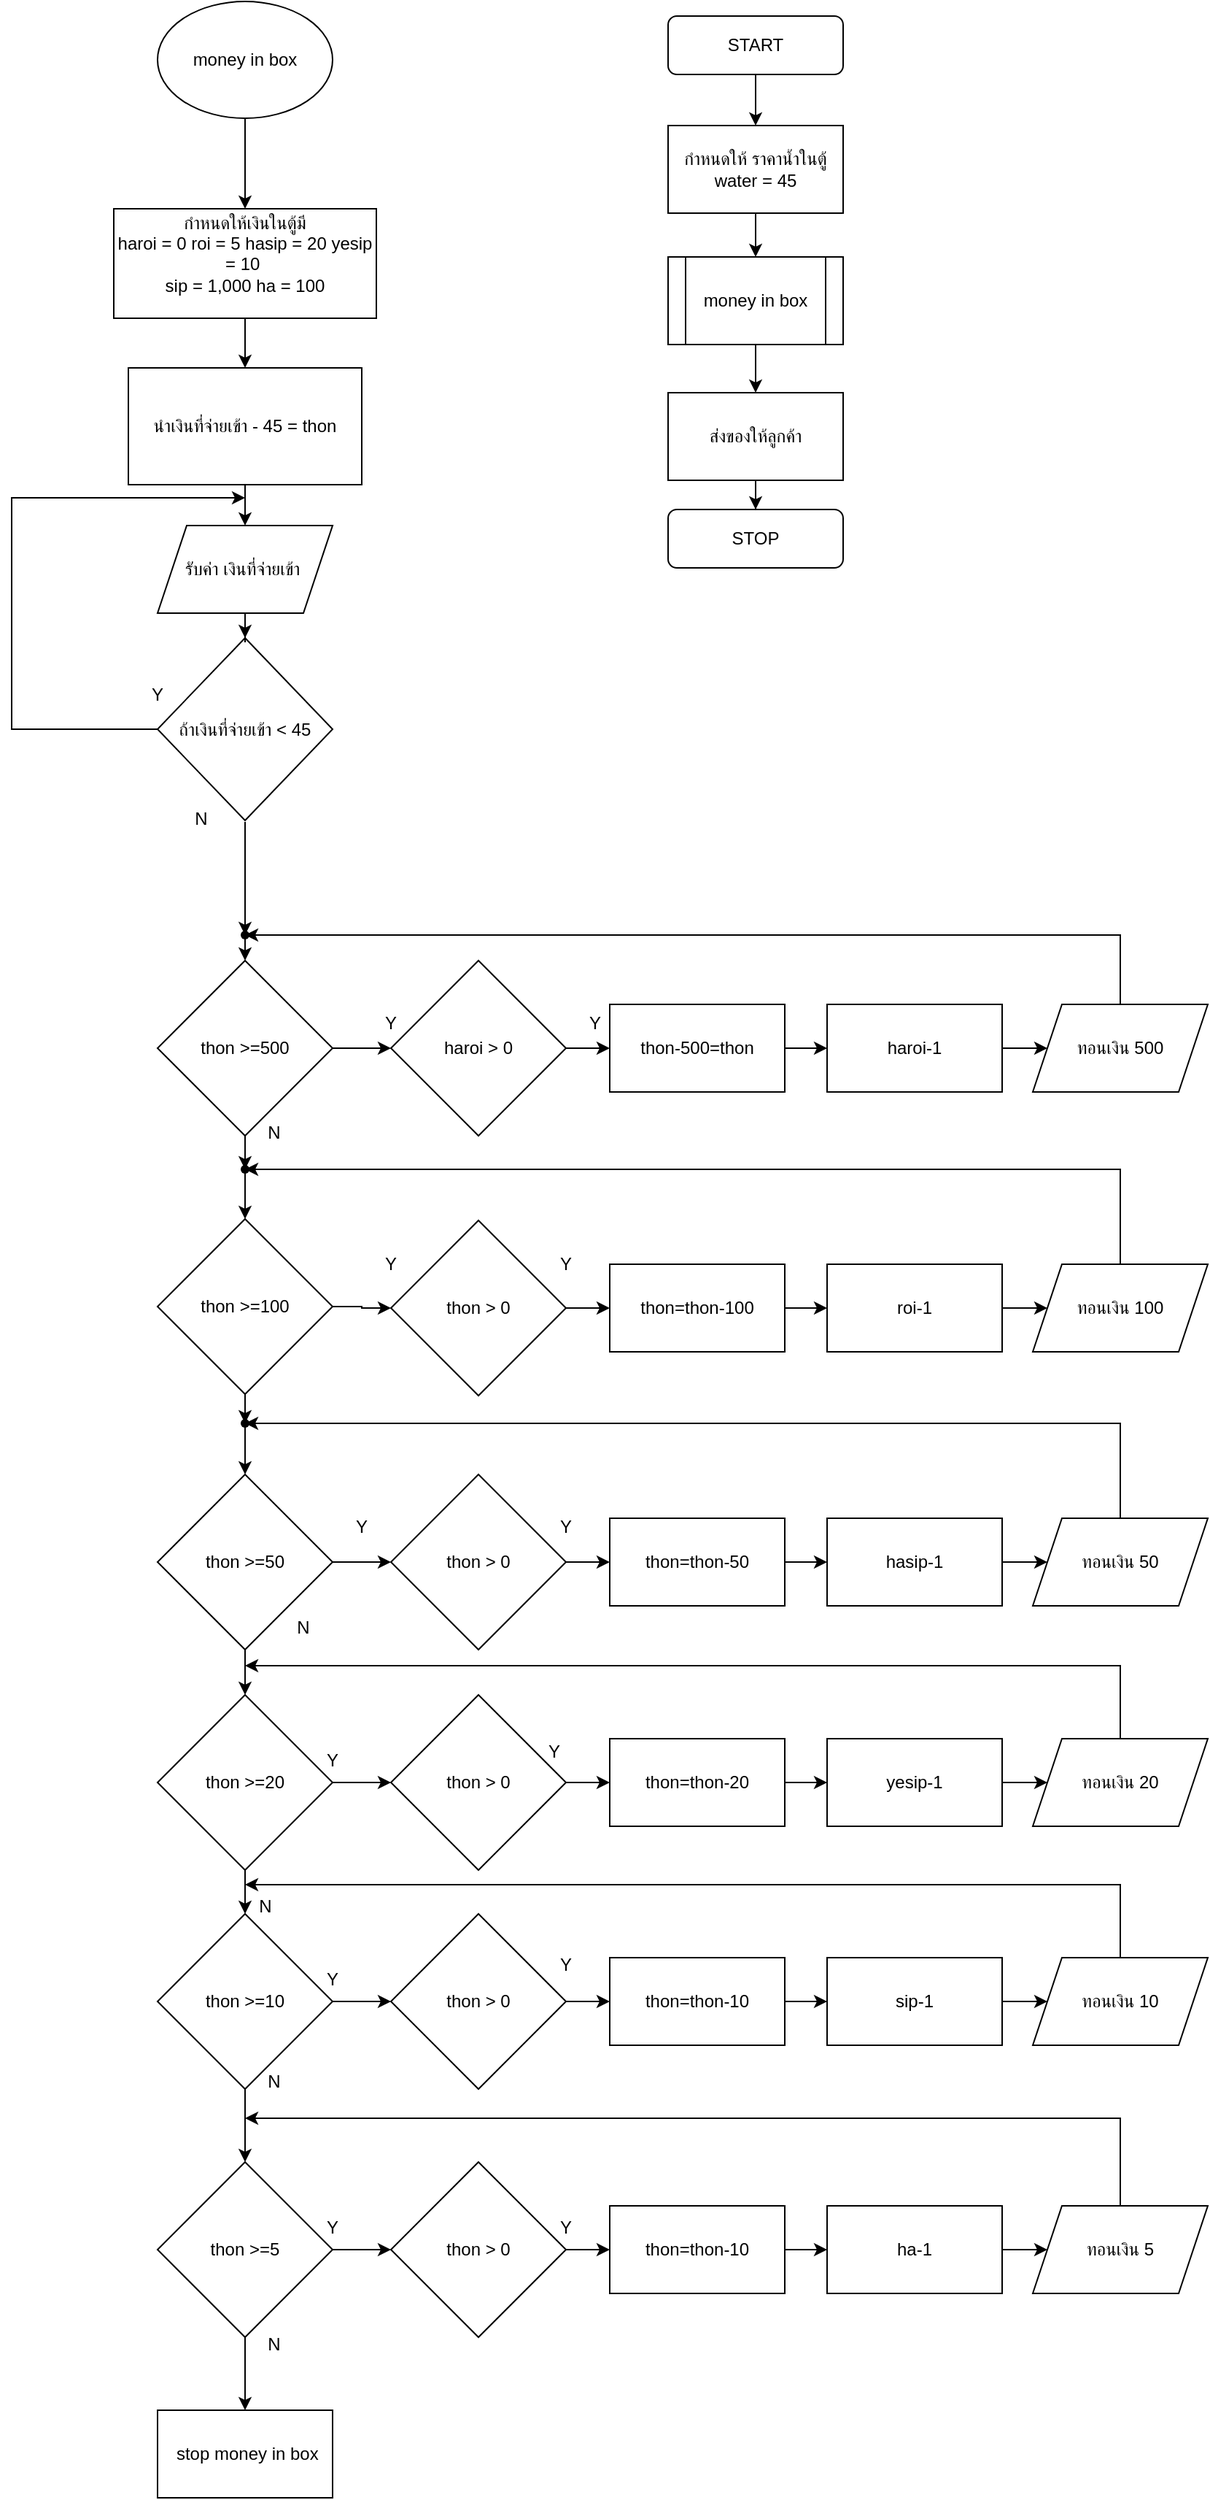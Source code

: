 <mxfile version="24.6.4" type="github">
  <diagram name="หน้า-1" id="5BQnmzxmp4HID7S2OKWE">
    <mxGraphModel dx="1909" dy="1027" grid="1" gridSize="10" guides="1" tooltips="1" connect="1" arrows="1" fold="1" page="1" pageScale="1" pageWidth="827" pageHeight="1169" math="0" shadow="0">
      <root>
        <mxCell id="0" />
        <mxCell id="1" parent="0" />
        <mxCell id="sd8wvMYhDi7HjZ1PcNP_-2" value="" style="edgeStyle=orthogonalEdgeStyle;rounded=0;orthogonalLoop=1;jettySize=auto;html=1;" edge="1" parent="1" source="sd8wvMYhDi7HjZ1PcNP_-3" target="sd8wvMYhDi7HjZ1PcNP_-5">
          <mxGeometry relative="1" as="geometry" />
        </mxCell>
        <mxCell id="sd8wvMYhDi7HjZ1PcNP_-3" value="START" style="rounded=1;whiteSpace=wrap;html=1;fontSize=12;glass=0;strokeWidth=1;shadow=0;" vertex="1" parent="1">
          <mxGeometry x="690" y="10" width="120" height="40" as="geometry" />
        </mxCell>
        <mxCell id="sd8wvMYhDi7HjZ1PcNP_-4" value="" style="edgeStyle=orthogonalEdgeStyle;rounded=0;orthogonalLoop=1;jettySize=auto;html=1;entryX=0.5;entryY=0;entryDx=0;entryDy=0;" edge="1" parent="1" source="sd8wvMYhDi7HjZ1PcNP_-5" target="sd8wvMYhDi7HjZ1PcNP_-9">
          <mxGeometry relative="1" as="geometry">
            <mxPoint x="920.1" y="163.5" as="targetPoint" />
          </mxGeometry>
        </mxCell>
        <mxCell id="sd8wvMYhDi7HjZ1PcNP_-5" value="กำหนดให้ ราคาน้ำในตู้&lt;br&gt;water = 45" style="rounded=0;whiteSpace=wrap;html=1;" vertex="1" parent="1">
          <mxGeometry x="690" y="85" width="120" height="60" as="geometry" />
        </mxCell>
        <mxCell id="sd8wvMYhDi7HjZ1PcNP_-6" style="edgeStyle=orthogonalEdgeStyle;rounded=0;orthogonalLoop=1;jettySize=auto;html=1;entryX=0.5;entryY=0;entryDx=0;entryDy=0;" edge="1" parent="1" source="sd8wvMYhDi7HjZ1PcNP_-7" target="sd8wvMYhDi7HjZ1PcNP_-12">
          <mxGeometry relative="1" as="geometry">
            <mxPoint x="400" y="110" as="targetPoint" />
          </mxGeometry>
        </mxCell>
        <mxCell id="sd8wvMYhDi7HjZ1PcNP_-7" value="money in box" style="ellipse;whiteSpace=wrap;html=1;" vertex="1" parent="1">
          <mxGeometry x="340" width="120" height="80" as="geometry" />
        </mxCell>
        <mxCell id="sd8wvMYhDi7HjZ1PcNP_-8" style="edgeStyle=orthogonalEdgeStyle;rounded=0;orthogonalLoop=1;jettySize=auto;html=1;entryX=0.5;entryY=0;entryDx=0;entryDy=0;" edge="1" parent="1" source="sd8wvMYhDi7HjZ1PcNP_-9" target="sd8wvMYhDi7HjZ1PcNP_-37">
          <mxGeometry relative="1" as="geometry" />
        </mxCell>
        <mxCell id="sd8wvMYhDi7HjZ1PcNP_-9" value="money in box" style="shape=process;whiteSpace=wrap;html=1;backgroundOutline=1;" vertex="1" parent="1">
          <mxGeometry x="690" y="175" width="120" height="60" as="geometry" />
        </mxCell>
        <mxCell id="sd8wvMYhDi7HjZ1PcNP_-10" value="" style="edgeStyle=orthogonalEdgeStyle;rounded=0;orthogonalLoop=1;jettySize=auto;html=1;" edge="1" parent="1" target="sd8wvMYhDi7HjZ1PcNP_-12">
          <mxGeometry relative="1" as="geometry">
            <mxPoint x="400" y="195" as="sourcePoint" />
          </mxGeometry>
        </mxCell>
        <mxCell id="sd8wvMYhDi7HjZ1PcNP_-11" style="edgeStyle=orthogonalEdgeStyle;rounded=0;orthogonalLoop=1;jettySize=auto;html=1;entryX=0.5;entryY=0;entryDx=0;entryDy=0;" edge="1" parent="1" source="sd8wvMYhDi7HjZ1PcNP_-12" target="sd8wvMYhDi7HjZ1PcNP_-14">
          <mxGeometry relative="1" as="geometry" />
        </mxCell>
        <mxCell id="sd8wvMYhDi7HjZ1PcNP_-12" value="กำหนดให้เงินในตู้มี&lt;br&gt;&lt;div&gt;haroi = 0 roi = 5 hasip = 20 yesip = 10&amp;nbsp;&lt;/div&gt;&lt;div&gt;sip = 1,000 ha = 100&lt;/div&gt;&lt;div&gt;&lt;br&gt;&lt;/div&gt;" style="rounded=0;whiteSpace=wrap;html=1;" vertex="1" parent="1">
          <mxGeometry x="310" y="142" width="180" height="75" as="geometry" />
        </mxCell>
        <mxCell id="sd8wvMYhDi7HjZ1PcNP_-13" style="edgeStyle=orthogonalEdgeStyle;rounded=0;orthogonalLoop=1;jettySize=auto;html=1;entryX=0.5;entryY=0;entryDx=0;entryDy=0;" edge="1" parent="1" source="sd8wvMYhDi7HjZ1PcNP_-14" target="sd8wvMYhDi7HjZ1PcNP_-39">
          <mxGeometry relative="1" as="geometry" />
        </mxCell>
        <mxCell id="sd8wvMYhDi7HjZ1PcNP_-14" value="นำเงินที่จ่ายเข้า&amp;nbsp;- 45 = thon" style="rounded=0;whiteSpace=wrap;html=1;" vertex="1" parent="1">
          <mxGeometry x="320" y="251" width="160" height="80" as="geometry" />
        </mxCell>
        <mxCell id="sd8wvMYhDi7HjZ1PcNP_-15" style="edgeStyle=orthogonalEdgeStyle;rounded=0;orthogonalLoop=1;jettySize=auto;html=1;entryX=0.5;entryY=0;entryDx=0;entryDy=0;" edge="1" parent="1" source="sd8wvMYhDi7HjZ1PcNP_-33" target="sd8wvMYhDi7HjZ1PcNP_-21">
          <mxGeometry relative="1" as="geometry" />
        </mxCell>
        <mxCell id="sd8wvMYhDi7HjZ1PcNP_-16" style="edgeStyle=orthogonalEdgeStyle;rounded=0;orthogonalLoop=1;jettySize=auto;html=1;exitX=0;exitY=0.5;exitDx=0;exitDy=0;" edge="1" parent="1" source="sd8wvMYhDi7HjZ1PcNP_-17">
          <mxGeometry relative="1" as="geometry">
            <mxPoint x="400" y="340" as="targetPoint" />
            <Array as="points">
              <mxPoint x="240" y="498" />
              <mxPoint x="240" y="340" />
            </Array>
          </mxGeometry>
        </mxCell>
        <mxCell id="sd8wvMYhDi7HjZ1PcNP_-17" value="ถ้าเงินที่จ่ายเข้า &amp;lt; 45" style="rhombus;whiteSpace=wrap;html=1;" vertex="1" parent="1">
          <mxGeometry x="340" y="436" width="120" height="125" as="geometry" />
        </mxCell>
        <mxCell id="sd8wvMYhDi7HjZ1PcNP_-18" value="N" style="text;html=1;align=center;verticalAlign=middle;whiteSpace=wrap;rounded=0;" vertex="1" parent="1">
          <mxGeometry x="340" y="545" width="60" height="30" as="geometry" />
        </mxCell>
        <mxCell id="sd8wvMYhDi7HjZ1PcNP_-19" style="edgeStyle=orthogonalEdgeStyle;rounded=0;orthogonalLoop=1;jettySize=auto;html=1;entryX=0;entryY=0.5;entryDx=0;entryDy=0;" edge="1" parent="1" source="sd8wvMYhDi7HjZ1PcNP_-21" target="sd8wvMYhDi7HjZ1PcNP_-25">
          <mxGeometry relative="1" as="geometry" />
        </mxCell>
        <mxCell id="sd8wvMYhDi7HjZ1PcNP_-20" style="edgeStyle=orthogonalEdgeStyle;rounded=0;orthogonalLoop=1;jettySize=auto;html=1;" edge="1" parent="1" source="sd8wvMYhDi7HjZ1PcNP_-21" target="sd8wvMYhDi7HjZ1PcNP_-51">
          <mxGeometry relative="1" as="geometry" />
        </mxCell>
        <mxCell id="sd8wvMYhDi7HjZ1PcNP_-21" value="thon &amp;gt;=500" style="rhombus;whiteSpace=wrap;html=1;" vertex="1" parent="1">
          <mxGeometry x="340" y="657" width="120" height="120" as="geometry" />
        </mxCell>
        <mxCell id="sd8wvMYhDi7HjZ1PcNP_-22" value="Y" style="text;html=1;align=center;verticalAlign=middle;whiteSpace=wrap;rounded=0;" vertex="1" parent="1">
          <mxGeometry x="310" y="460" width="60" height="30" as="geometry" />
        </mxCell>
        <mxCell id="sd8wvMYhDi7HjZ1PcNP_-23" value="N" style="text;html=1;align=center;verticalAlign=middle;whiteSpace=wrap;rounded=0;" vertex="1" parent="1">
          <mxGeometry x="410" y="760" width="20" height="30" as="geometry" />
        </mxCell>
        <mxCell id="sd8wvMYhDi7HjZ1PcNP_-24" style="edgeStyle=orthogonalEdgeStyle;rounded=0;orthogonalLoop=1;jettySize=auto;html=1;entryX=0;entryY=0.5;entryDx=0;entryDy=0;" edge="1" parent="1" source="sd8wvMYhDi7HjZ1PcNP_-25" target="sd8wvMYhDi7HjZ1PcNP_-28">
          <mxGeometry relative="1" as="geometry" />
        </mxCell>
        <mxCell id="sd8wvMYhDi7HjZ1PcNP_-25" value="haroi &amp;gt; 0" style="rhombus;whiteSpace=wrap;html=1;" vertex="1" parent="1">
          <mxGeometry x="500" y="657" width="120" height="120" as="geometry" />
        </mxCell>
        <mxCell id="sd8wvMYhDi7HjZ1PcNP_-26" value="Y" style="text;html=1;align=center;verticalAlign=middle;whiteSpace=wrap;rounded=0;" vertex="1" parent="1">
          <mxGeometry x="610" y="685" width="60" height="30" as="geometry" />
        </mxCell>
        <mxCell id="sd8wvMYhDi7HjZ1PcNP_-27" style="edgeStyle=orthogonalEdgeStyle;rounded=0;orthogonalLoop=1;jettySize=auto;html=1;entryX=0;entryY=0.5;entryDx=0;entryDy=0;" edge="1" parent="1" source="sd8wvMYhDi7HjZ1PcNP_-28" target="sd8wvMYhDi7HjZ1PcNP_-30">
          <mxGeometry relative="1" as="geometry" />
        </mxCell>
        <mxCell id="sd8wvMYhDi7HjZ1PcNP_-28" value="thon-500=thon" style="rounded=0;whiteSpace=wrap;html=1;" vertex="1" parent="1">
          <mxGeometry x="650" y="687" width="120" height="60" as="geometry" />
        </mxCell>
        <mxCell id="sd8wvMYhDi7HjZ1PcNP_-29" style="edgeStyle=orthogonalEdgeStyle;rounded=0;orthogonalLoop=1;jettySize=auto;html=1;entryX=0;entryY=0.5;entryDx=0;entryDy=0;" edge="1" parent="1" source="sd8wvMYhDi7HjZ1PcNP_-30">
          <mxGeometry relative="1" as="geometry">
            <mxPoint x="950" y="717" as="targetPoint" />
          </mxGeometry>
        </mxCell>
        <mxCell id="sd8wvMYhDi7HjZ1PcNP_-30" value="haroi-1" style="rounded=0;whiteSpace=wrap;html=1;" vertex="1" parent="1">
          <mxGeometry x="799" y="687" width="120" height="60" as="geometry" />
        </mxCell>
        <mxCell id="sd8wvMYhDi7HjZ1PcNP_-31" value="ทอนเงิน 500" style="shape=parallelogram;perimeter=parallelogramPerimeter;whiteSpace=wrap;html=1;fixedSize=1;" vertex="1" parent="1">
          <mxGeometry x="940" y="687" width="120" height="60" as="geometry" />
        </mxCell>
        <mxCell id="sd8wvMYhDi7HjZ1PcNP_-32" value="" style="edgeStyle=orthogonalEdgeStyle;rounded=0;orthogonalLoop=1;jettySize=auto;html=1;entryDx=0;entryDy=0;" edge="1" parent="1" target="sd8wvMYhDi7HjZ1PcNP_-33">
          <mxGeometry relative="1" as="geometry">
            <mxPoint x="400" y="562" as="sourcePoint" />
            <mxPoint x="400" y="657" as="targetPoint" />
            <Array as="points">
              <mxPoint x="400" y="615" />
              <mxPoint x="400" y="615" />
            </Array>
          </mxGeometry>
        </mxCell>
        <mxCell id="sd8wvMYhDi7HjZ1PcNP_-33" value="" style="shape=waypoint;sketch=0;fillStyle=solid;size=6;pointerEvents=1;points=[];fillColor=none;resizable=0;rotatable=0;perimeter=centerPerimeter;snapToPoint=1;" vertex="1" parent="1">
          <mxGeometry x="390" y="629.5" width="20" height="20" as="geometry" />
        </mxCell>
        <mxCell id="sd8wvMYhDi7HjZ1PcNP_-34" style="edgeStyle=orthogonalEdgeStyle;rounded=0;orthogonalLoop=1;jettySize=auto;html=1;entryX=0.71;entryY=0.782;entryDx=0;entryDy=0;entryPerimeter=0;" edge="1" parent="1" source="sd8wvMYhDi7HjZ1PcNP_-31" target="sd8wvMYhDi7HjZ1PcNP_-33">
          <mxGeometry relative="1" as="geometry">
            <Array as="points">
              <mxPoint x="1000" y="640" />
            </Array>
          </mxGeometry>
        </mxCell>
        <mxCell id="sd8wvMYhDi7HjZ1PcNP_-35" value="STOP" style="rounded=1;whiteSpace=wrap;html=1;fontSize=12;glass=0;strokeWidth=1;shadow=0;" vertex="1" parent="1">
          <mxGeometry x="690" y="348" width="120" height="40" as="geometry" />
        </mxCell>
        <mxCell id="sd8wvMYhDi7HjZ1PcNP_-36" style="edgeStyle=orthogonalEdgeStyle;rounded=0;orthogonalLoop=1;jettySize=auto;html=1;entryX=0.5;entryY=0;entryDx=0;entryDy=0;" edge="1" parent="1" source="sd8wvMYhDi7HjZ1PcNP_-37" target="sd8wvMYhDi7HjZ1PcNP_-35">
          <mxGeometry relative="1" as="geometry" />
        </mxCell>
        <mxCell id="sd8wvMYhDi7HjZ1PcNP_-37" value="ส่งของให้ลูกค้า" style="rounded=0;whiteSpace=wrap;html=1;" vertex="1" parent="1">
          <mxGeometry x="690" y="268" width="120" height="60" as="geometry" />
        </mxCell>
        <mxCell id="sd8wvMYhDi7HjZ1PcNP_-38" style="edgeStyle=orthogonalEdgeStyle;rounded=0;orthogonalLoop=1;jettySize=auto;html=1;entryX=0.5;entryY=0;entryDx=0;entryDy=0;" edge="1" parent="1" source="sd8wvMYhDi7HjZ1PcNP_-39" target="sd8wvMYhDi7HjZ1PcNP_-17">
          <mxGeometry relative="1" as="geometry" />
        </mxCell>
        <mxCell id="sd8wvMYhDi7HjZ1PcNP_-39" value="รับค่า เงินที่จ่ายเข้า&amp;nbsp;" style="shape=parallelogram;perimeter=parallelogramPerimeter;whiteSpace=wrap;html=1;fixedSize=1;" vertex="1" parent="1">
          <mxGeometry x="340" y="359" width="120" height="60" as="geometry" />
        </mxCell>
        <mxCell id="sd8wvMYhDi7HjZ1PcNP_-40" style="edgeStyle=orthogonalEdgeStyle;rounded=0;orthogonalLoop=1;jettySize=auto;html=1;entryX=0;entryY=0.5;entryDx=0;entryDy=0;" edge="1" parent="1" source="sd8wvMYhDi7HjZ1PcNP_-42" target="sd8wvMYhDi7HjZ1PcNP_-44">
          <mxGeometry relative="1" as="geometry" />
        </mxCell>
        <mxCell id="sd8wvMYhDi7HjZ1PcNP_-41" style="edgeStyle=orthogonalEdgeStyle;rounded=0;orthogonalLoop=1;jettySize=auto;html=1;" edge="1" parent="1" source="sd8wvMYhDi7HjZ1PcNP_-42" target="sd8wvMYhDi7HjZ1PcNP_-67">
          <mxGeometry relative="1" as="geometry" />
        </mxCell>
        <mxCell id="sd8wvMYhDi7HjZ1PcNP_-42" value="thon &amp;gt;=100" style="rhombus;whiteSpace=wrap;html=1;" vertex="1" parent="1">
          <mxGeometry x="340" y="834" width="120" height="120" as="geometry" />
        </mxCell>
        <mxCell id="sd8wvMYhDi7HjZ1PcNP_-43" style="edgeStyle=orthogonalEdgeStyle;rounded=0;orthogonalLoop=1;jettySize=auto;html=1;entryX=0;entryY=0.5;entryDx=0;entryDy=0;" edge="1" parent="1" source="sd8wvMYhDi7HjZ1PcNP_-44" target="sd8wvMYhDi7HjZ1PcNP_-46">
          <mxGeometry relative="1" as="geometry" />
        </mxCell>
        <mxCell id="sd8wvMYhDi7HjZ1PcNP_-44" value="thon &amp;gt; 0" style="rhombus;whiteSpace=wrap;html=1;" vertex="1" parent="1">
          <mxGeometry x="500" y="835" width="120" height="120" as="geometry" />
        </mxCell>
        <mxCell id="sd8wvMYhDi7HjZ1PcNP_-45" style="edgeStyle=orthogonalEdgeStyle;rounded=0;orthogonalLoop=1;jettySize=auto;html=1;entryX=0;entryY=0.5;entryDx=0;entryDy=0;" edge="1" parent="1" source="sd8wvMYhDi7HjZ1PcNP_-46" target="sd8wvMYhDi7HjZ1PcNP_-48">
          <mxGeometry relative="1" as="geometry" />
        </mxCell>
        <mxCell id="sd8wvMYhDi7HjZ1PcNP_-46" value="thon=thon-100" style="rounded=0;whiteSpace=wrap;html=1;" vertex="1" parent="1">
          <mxGeometry x="650" y="865" width="120" height="60" as="geometry" />
        </mxCell>
        <mxCell id="sd8wvMYhDi7HjZ1PcNP_-47" style="edgeStyle=orthogonalEdgeStyle;rounded=0;orthogonalLoop=1;jettySize=auto;html=1;entryX=0;entryY=0.5;entryDx=0;entryDy=0;" edge="1" parent="1" source="sd8wvMYhDi7HjZ1PcNP_-48" target="sd8wvMYhDi7HjZ1PcNP_-49">
          <mxGeometry relative="1" as="geometry" />
        </mxCell>
        <mxCell id="sd8wvMYhDi7HjZ1PcNP_-48" value="roi-1" style="rounded=0;whiteSpace=wrap;html=1;" vertex="1" parent="1">
          <mxGeometry x="799" y="865" width="120" height="60" as="geometry" />
        </mxCell>
        <mxCell id="sd8wvMYhDi7HjZ1PcNP_-49" value="ทอนเงิน 100" style="shape=parallelogram;perimeter=parallelogramPerimeter;whiteSpace=wrap;html=1;fixedSize=1;" vertex="1" parent="1">
          <mxGeometry x="940" y="865" width="120" height="60" as="geometry" />
        </mxCell>
        <mxCell id="sd8wvMYhDi7HjZ1PcNP_-50" style="edgeStyle=orthogonalEdgeStyle;rounded=0;orthogonalLoop=1;jettySize=auto;html=1;entryX=0.5;entryY=0;entryDx=0;entryDy=0;" edge="1" parent="1" source="sd8wvMYhDi7HjZ1PcNP_-51" target="sd8wvMYhDi7HjZ1PcNP_-42">
          <mxGeometry relative="1" as="geometry" />
        </mxCell>
        <mxCell id="sd8wvMYhDi7HjZ1PcNP_-51" value="" style="shape=waypoint;sketch=0;fillStyle=solid;size=6;pointerEvents=1;points=[];fillColor=none;resizable=0;rotatable=0;perimeter=centerPerimeter;snapToPoint=1;" vertex="1" parent="1">
          <mxGeometry x="390" y="790" width="20" height="20" as="geometry" />
        </mxCell>
        <mxCell id="sd8wvMYhDi7HjZ1PcNP_-52" style="edgeStyle=orthogonalEdgeStyle;rounded=0;orthogonalLoop=1;jettySize=auto;html=1;entryX=0.303;entryY=0.729;entryDx=0;entryDy=0;entryPerimeter=0;" edge="1" parent="1" source="sd8wvMYhDi7HjZ1PcNP_-49" target="sd8wvMYhDi7HjZ1PcNP_-51">
          <mxGeometry relative="1" as="geometry">
            <Array as="points">
              <mxPoint x="1000" y="800" />
            </Array>
          </mxGeometry>
        </mxCell>
        <mxCell id="sd8wvMYhDi7HjZ1PcNP_-53" value="Y" style="text;html=1;align=center;verticalAlign=middle;whiteSpace=wrap;rounded=0;" vertex="1" parent="1">
          <mxGeometry x="470" y="685" width="60" height="30" as="geometry" />
        </mxCell>
        <mxCell id="sd8wvMYhDi7HjZ1PcNP_-54" value="Y" style="text;html=1;align=center;verticalAlign=middle;whiteSpace=wrap;rounded=0;" vertex="1" parent="1">
          <mxGeometry x="470" y="850" width="60" height="30" as="geometry" />
        </mxCell>
        <mxCell id="sd8wvMYhDi7HjZ1PcNP_-55" value="Y" style="text;html=1;align=center;verticalAlign=middle;whiteSpace=wrap;rounded=0;" vertex="1" parent="1">
          <mxGeometry x="590" y="850" width="60" height="30" as="geometry" />
        </mxCell>
        <mxCell id="sd8wvMYhDi7HjZ1PcNP_-56" style="edgeStyle=orthogonalEdgeStyle;rounded=0;orthogonalLoop=1;jettySize=auto;html=1;entryX=0;entryY=0.5;entryDx=0;entryDy=0;" edge="1" parent="1" source="sd8wvMYhDi7HjZ1PcNP_-58" target="sd8wvMYhDi7HjZ1PcNP_-60">
          <mxGeometry relative="1" as="geometry" />
        </mxCell>
        <mxCell id="sd8wvMYhDi7HjZ1PcNP_-57" style="edgeStyle=orthogonalEdgeStyle;rounded=0;orthogonalLoop=1;jettySize=auto;html=1;entryX=0.5;entryY=0;entryDx=0;entryDy=0;" edge="1" parent="1" source="sd8wvMYhDi7HjZ1PcNP_-58" target="sd8wvMYhDi7HjZ1PcNP_-71">
          <mxGeometry relative="1" as="geometry" />
        </mxCell>
        <mxCell id="sd8wvMYhDi7HjZ1PcNP_-58" value="thon &amp;gt;=50" style="rhombus;whiteSpace=wrap;html=1;" vertex="1" parent="1">
          <mxGeometry x="340" y="1009" width="120" height="120" as="geometry" />
        </mxCell>
        <mxCell id="sd8wvMYhDi7HjZ1PcNP_-59" style="edgeStyle=orthogonalEdgeStyle;rounded=0;orthogonalLoop=1;jettySize=auto;html=1;entryX=0;entryY=0.5;entryDx=0;entryDy=0;" edge="1" parent="1" source="sd8wvMYhDi7HjZ1PcNP_-60" target="sd8wvMYhDi7HjZ1PcNP_-62">
          <mxGeometry relative="1" as="geometry" />
        </mxCell>
        <mxCell id="sd8wvMYhDi7HjZ1PcNP_-60" value="thon &amp;gt; 0" style="rhombus;whiteSpace=wrap;html=1;" vertex="1" parent="1">
          <mxGeometry x="500" y="1009" width="120" height="120" as="geometry" />
        </mxCell>
        <mxCell id="sd8wvMYhDi7HjZ1PcNP_-61" style="edgeStyle=orthogonalEdgeStyle;rounded=0;orthogonalLoop=1;jettySize=auto;html=1;entryX=0;entryY=0.5;entryDx=0;entryDy=0;" edge="1" parent="1" source="sd8wvMYhDi7HjZ1PcNP_-62" target="sd8wvMYhDi7HjZ1PcNP_-64">
          <mxGeometry relative="1" as="geometry" />
        </mxCell>
        <mxCell id="sd8wvMYhDi7HjZ1PcNP_-62" value="thon=thon-50" style="rounded=0;whiteSpace=wrap;html=1;" vertex="1" parent="1">
          <mxGeometry x="650" y="1039" width="120" height="60" as="geometry" />
        </mxCell>
        <mxCell id="sd8wvMYhDi7HjZ1PcNP_-63" style="edgeStyle=orthogonalEdgeStyle;rounded=0;orthogonalLoop=1;jettySize=auto;html=1;entryX=0;entryY=0.5;entryDx=0;entryDy=0;" edge="1" parent="1" source="sd8wvMYhDi7HjZ1PcNP_-64" target="sd8wvMYhDi7HjZ1PcNP_-65">
          <mxGeometry relative="1" as="geometry" />
        </mxCell>
        <mxCell id="sd8wvMYhDi7HjZ1PcNP_-64" value="hasip&lt;span style=&quot;background-color: initial;&quot;&gt;-1&lt;/span&gt;" style="rounded=0;whiteSpace=wrap;html=1;" vertex="1" parent="1">
          <mxGeometry x="799" y="1039" width="120" height="60" as="geometry" />
        </mxCell>
        <mxCell id="sd8wvMYhDi7HjZ1PcNP_-65" value="ทอนเงิน 50" style="shape=parallelogram;perimeter=parallelogramPerimeter;whiteSpace=wrap;html=1;fixedSize=1;" vertex="1" parent="1">
          <mxGeometry x="940" y="1039" width="120" height="60" as="geometry" />
        </mxCell>
        <mxCell id="sd8wvMYhDi7HjZ1PcNP_-66" value="" style="edgeStyle=orthogonalEdgeStyle;rounded=0;orthogonalLoop=1;jettySize=auto;html=1;" edge="1" parent="1" source="sd8wvMYhDi7HjZ1PcNP_-67" target="sd8wvMYhDi7HjZ1PcNP_-58">
          <mxGeometry relative="1" as="geometry" />
        </mxCell>
        <mxCell id="sd8wvMYhDi7HjZ1PcNP_-67" value="" style="shape=waypoint;sketch=0;fillStyle=solid;size=6;pointerEvents=1;points=[];fillColor=none;resizable=0;rotatable=0;perimeter=centerPerimeter;snapToPoint=1;" vertex="1" parent="1">
          <mxGeometry x="390" y="964" width="20" height="20" as="geometry" />
        </mxCell>
        <mxCell id="sd8wvMYhDi7HjZ1PcNP_-68" style="edgeStyle=orthogonalEdgeStyle;rounded=0;orthogonalLoop=1;jettySize=auto;html=1;entryX=0.774;entryY=0.641;entryDx=0;entryDy=0;entryPerimeter=0;" edge="1" parent="1" source="sd8wvMYhDi7HjZ1PcNP_-65" target="sd8wvMYhDi7HjZ1PcNP_-67">
          <mxGeometry relative="1" as="geometry">
            <Array as="points">
              <mxPoint x="1000" y="974" />
            </Array>
          </mxGeometry>
        </mxCell>
        <mxCell id="sd8wvMYhDi7HjZ1PcNP_-69" style="edgeStyle=orthogonalEdgeStyle;rounded=0;orthogonalLoop=1;jettySize=auto;html=1;entryX=0;entryY=0.5;entryDx=0;entryDy=0;" edge="1" parent="1" source="sd8wvMYhDi7HjZ1PcNP_-71" target="sd8wvMYhDi7HjZ1PcNP_-73">
          <mxGeometry relative="1" as="geometry" />
        </mxCell>
        <mxCell id="sd8wvMYhDi7HjZ1PcNP_-70" style="edgeStyle=orthogonalEdgeStyle;rounded=0;orthogonalLoop=1;jettySize=auto;html=1;entryX=0.5;entryY=0;entryDx=0;entryDy=0;" edge="1" parent="1" source="sd8wvMYhDi7HjZ1PcNP_-71" target="sd8wvMYhDi7HjZ1PcNP_-82">
          <mxGeometry relative="1" as="geometry" />
        </mxCell>
        <mxCell id="sd8wvMYhDi7HjZ1PcNP_-71" value="thon &amp;gt;=20" style="rhombus;whiteSpace=wrap;html=1;" vertex="1" parent="1">
          <mxGeometry x="340" y="1160" width="120" height="120" as="geometry" />
        </mxCell>
        <mxCell id="sd8wvMYhDi7HjZ1PcNP_-72" style="edgeStyle=orthogonalEdgeStyle;rounded=0;orthogonalLoop=1;jettySize=auto;html=1;entryX=0;entryY=0.5;entryDx=0;entryDy=0;" edge="1" parent="1" source="sd8wvMYhDi7HjZ1PcNP_-73" target="sd8wvMYhDi7HjZ1PcNP_-75">
          <mxGeometry relative="1" as="geometry" />
        </mxCell>
        <mxCell id="sd8wvMYhDi7HjZ1PcNP_-73" value="thon &amp;gt; 0" style="rhombus;whiteSpace=wrap;html=1;" vertex="1" parent="1">
          <mxGeometry x="500" y="1160" width="120" height="120" as="geometry" />
        </mxCell>
        <mxCell id="sd8wvMYhDi7HjZ1PcNP_-74" style="edgeStyle=orthogonalEdgeStyle;rounded=0;orthogonalLoop=1;jettySize=auto;html=1;entryX=0;entryY=0.5;entryDx=0;entryDy=0;" edge="1" parent="1" source="sd8wvMYhDi7HjZ1PcNP_-75" target="sd8wvMYhDi7HjZ1PcNP_-77">
          <mxGeometry relative="1" as="geometry" />
        </mxCell>
        <mxCell id="sd8wvMYhDi7HjZ1PcNP_-75" value="thon=thon-20" style="rounded=0;whiteSpace=wrap;html=1;" vertex="1" parent="1">
          <mxGeometry x="650" y="1190" width="120" height="60" as="geometry" />
        </mxCell>
        <mxCell id="sd8wvMYhDi7HjZ1PcNP_-76" style="edgeStyle=orthogonalEdgeStyle;rounded=0;orthogonalLoop=1;jettySize=auto;html=1;" edge="1" parent="1" source="sd8wvMYhDi7HjZ1PcNP_-77" target="sd8wvMYhDi7HjZ1PcNP_-79">
          <mxGeometry relative="1" as="geometry" />
        </mxCell>
        <mxCell id="sd8wvMYhDi7HjZ1PcNP_-77" value="yesip&lt;span style=&quot;background-color: initial;&quot;&gt;-1&lt;/span&gt;" style="rounded=0;whiteSpace=wrap;html=1;" vertex="1" parent="1">
          <mxGeometry x="799" y="1190" width="120" height="60" as="geometry" />
        </mxCell>
        <mxCell id="sd8wvMYhDi7HjZ1PcNP_-78" style="edgeStyle=orthogonalEdgeStyle;rounded=0;orthogonalLoop=1;jettySize=auto;html=1;" edge="1" parent="1" source="sd8wvMYhDi7HjZ1PcNP_-79">
          <mxGeometry relative="1" as="geometry">
            <mxPoint x="400" y="1140" as="targetPoint" />
            <Array as="points">
              <mxPoint x="1000" y="1140" />
            </Array>
          </mxGeometry>
        </mxCell>
        <mxCell id="sd8wvMYhDi7HjZ1PcNP_-79" value="ทอนเงิน 20" style="shape=parallelogram;perimeter=parallelogramPerimeter;whiteSpace=wrap;html=1;fixedSize=1;" vertex="1" parent="1">
          <mxGeometry x="940" y="1190" width="120" height="60" as="geometry" />
        </mxCell>
        <mxCell id="sd8wvMYhDi7HjZ1PcNP_-80" style="edgeStyle=orthogonalEdgeStyle;rounded=0;orthogonalLoop=1;jettySize=auto;html=1;entryX=0;entryY=0.5;entryDx=0;entryDy=0;" edge="1" parent="1" source="sd8wvMYhDi7HjZ1PcNP_-82" target="sd8wvMYhDi7HjZ1PcNP_-84">
          <mxGeometry relative="1" as="geometry" />
        </mxCell>
        <mxCell id="sd8wvMYhDi7HjZ1PcNP_-81" style="edgeStyle=orthogonalEdgeStyle;rounded=0;orthogonalLoop=1;jettySize=auto;html=1;entryX=0.5;entryY=0;entryDx=0;entryDy=0;" edge="1" parent="1" source="sd8wvMYhDi7HjZ1PcNP_-82" target="sd8wvMYhDi7HjZ1PcNP_-93">
          <mxGeometry relative="1" as="geometry" />
        </mxCell>
        <mxCell id="sd8wvMYhDi7HjZ1PcNP_-82" value="thon &amp;gt;=10" style="rhombus;whiteSpace=wrap;html=1;" vertex="1" parent="1">
          <mxGeometry x="340" y="1310" width="120" height="120" as="geometry" />
        </mxCell>
        <mxCell id="sd8wvMYhDi7HjZ1PcNP_-83" style="edgeStyle=orthogonalEdgeStyle;rounded=0;orthogonalLoop=1;jettySize=auto;html=1;entryX=0;entryY=0.5;entryDx=0;entryDy=0;" edge="1" parent="1" source="sd8wvMYhDi7HjZ1PcNP_-84" target="sd8wvMYhDi7HjZ1PcNP_-86">
          <mxGeometry relative="1" as="geometry" />
        </mxCell>
        <mxCell id="sd8wvMYhDi7HjZ1PcNP_-84" value="thon &amp;gt; 0" style="rhombus;whiteSpace=wrap;html=1;" vertex="1" parent="1">
          <mxGeometry x="500" y="1310" width="120" height="120" as="geometry" />
        </mxCell>
        <mxCell id="sd8wvMYhDi7HjZ1PcNP_-85" style="edgeStyle=orthogonalEdgeStyle;rounded=0;orthogonalLoop=1;jettySize=auto;html=1;entryX=0;entryY=0.5;entryDx=0;entryDy=0;" edge="1" parent="1" source="sd8wvMYhDi7HjZ1PcNP_-86" target="sd8wvMYhDi7HjZ1PcNP_-88">
          <mxGeometry relative="1" as="geometry" />
        </mxCell>
        <mxCell id="sd8wvMYhDi7HjZ1PcNP_-86" value="thon=thon-10" style="rounded=0;whiteSpace=wrap;html=1;" vertex="1" parent="1">
          <mxGeometry x="650" y="1340" width="120" height="60" as="geometry" />
        </mxCell>
        <mxCell id="sd8wvMYhDi7HjZ1PcNP_-87" style="edgeStyle=orthogonalEdgeStyle;rounded=0;orthogonalLoop=1;jettySize=auto;html=1;entryX=0;entryY=0.5;entryDx=0;entryDy=0;" edge="1" parent="1" source="sd8wvMYhDi7HjZ1PcNP_-88" target="sd8wvMYhDi7HjZ1PcNP_-90">
          <mxGeometry relative="1" as="geometry" />
        </mxCell>
        <mxCell id="sd8wvMYhDi7HjZ1PcNP_-88" value="sip&lt;span style=&quot;background-color: initial;&quot;&gt;-1&lt;/span&gt;" style="rounded=0;whiteSpace=wrap;html=1;" vertex="1" parent="1">
          <mxGeometry x="799" y="1340" width="120" height="60" as="geometry" />
        </mxCell>
        <mxCell id="sd8wvMYhDi7HjZ1PcNP_-89" style="edgeStyle=orthogonalEdgeStyle;rounded=0;orthogonalLoop=1;jettySize=auto;html=1;" edge="1" parent="1" source="sd8wvMYhDi7HjZ1PcNP_-90">
          <mxGeometry relative="1" as="geometry">
            <mxPoint x="400" y="1290" as="targetPoint" />
            <Array as="points">
              <mxPoint x="1000" y="1290" />
            </Array>
          </mxGeometry>
        </mxCell>
        <mxCell id="sd8wvMYhDi7HjZ1PcNP_-90" value="ทอนเงิน 10" style="shape=parallelogram;perimeter=parallelogramPerimeter;whiteSpace=wrap;html=1;fixedSize=1;" vertex="1" parent="1">
          <mxGeometry x="940" y="1340" width="120" height="60" as="geometry" />
        </mxCell>
        <mxCell id="sd8wvMYhDi7HjZ1PcNP_-91" style="edgeStyle=orthogonalEdgeStyle;rounded=0;orthogonalLoop=1;jettySize=auto;html=1;entryX=0;entryY=0.5;entryDx=0;entryDy=0;" edge="1" parent="1" source="sd8wvMYhDi7HjZ1PcNP_-93" target="sd8wvMYhDi7HjZ1PcNP_-95">
          <mxGeometry relative="1" as="geometry" />
        </mxCell>
        <mxCell id="sd8wvMYhDi7HjZ1PcNP_-92" style="edgeStyle=orthogonalEdgeStyle;rounded=0;orthogonalLoop=1;jettySize=auto;html=1;entryX=0.5;entryY=0;entryDx=0;entryDy=0;" edge="1" parent="1" source="sd8wvMYhDi7HjZ1PcNP_-93" target="sd8wvMYhDi7HjZ1PcNP_-102">
          <mxGeometry relative="1" as="geometry" />
        </mxCell>
        <mxCell id="sd8wvMYhDi7HjZ1PcNP_-93" value="thon &amp;gt;=5" style="rhombus;whiteSpace=wrap;html=1;" vertex="1" parent="1">
          <mxGeometry x="340" y="1480" width="120" height="120" as="geometry" />
        </mxCell>
        <mxCell id="sd8wvMYhDi7HjZ1PcNP_-94" style="edgeStyle=orthogonalEdgeStyle;rounded=0;orthogonalLoop=1;jettySize=auto;html=1;entryX=0;entryY=0.5;entryDx=0;entryDy=0;" edge="1" parent="1" source="sd8wvMYhDi7HjZ1PcNP_-95" target="sd8wvMYhDi7HjZ1PcNP_-97">
          <mxGeometry relative="1" as="geometry" />
        </mxCell>
        <mxCell id="sd8wvMYhDi7HjZ1PcNP_-95" value="thon &amp;gt; 0" style="rhombus;whiteSpace=wrap;html=1;" vertex="1" parent="1">
          <mxGeometry x="500" y="1480" width="120" height="120" as="geometry" />
        </mxCell>
        <mxCell id="sd8wvMYhDi7HjZ1PcNP_-96" style="edgeStyle=orthogonalEdgeStyle;rounded=0;orthogonalLoop=1;jettySize=auto;html=1;entryX=0;entryY=0.5;entryDx=0;entryDy=0;" edge="1" parent="1" source="sd8wvMYhDi7HjZ1PcNP_-97" target="sd8wvMYhDi7HjZ1PcNP_-99">
          <mxGeometry relative="1" as="geometry" />
        </mxCell>
        <mxCell id="sd8wvMYhDi7HjZ1PcNP_-97" value="thon=thon-10" style="rounded=0;whiteSpace=wrap;html=1;" vertex="1" parent="1">
          <mxGeometry x="650" y="1510" width="120" height="60" as="geometry" />
        </mxCell>
        <mxCell id="sd8wvMYhDi7HjZ1PcNP_-98" style="edgeStyle=orthogonalEdgeStyle;rounded=0;orthogonalLoop=1;jettySize=auto;html=1;" edge="1" parent="1" source="sd8wvMYhDi7HjZ1PcNP_-99" target="sd8wvMYhDi7HjZ1PcNP_-101">
          <mxGeometry relative="1" as="geometry" />
        </mxCell>
        <mxCell id="sd8wvMYhDi7HjZ1PcNP_-99" value="ha-1" style="rounded=0;whiteSpace=wrap;html=1;" vertex="1" parent="1">
          <mxGeometry x="799" y="1510" width="120" height="60" as="geometry" />
        </mxCell>
        <mxCell id="sd8wvMYhDi7HjZ1PcNP_-100" style="edgeStyle=orthogonalEdgeStyle;rounded=0;orthogonalLoop=1;jettySize=auto;html=1;" edge="1" parent="1" source="sd8wvMYhDi7HjZ1PcNP_-101">
          <mxGeometry relative="1" as="geometry">
            <mxPoint x="400" y="1450" as="targetPoint" />
            <Array as="points">
              <mxPoint x="1000" y="1450" />
            </Array>
          </mxGeometry>
        </mxCell>
        <mxCell id="sd8wvMYhDi7HjZ1PcNP_-101" value="ทอนเงิน 5" style="shape=parallelogram;perimeter=parallelogramPerimeter;whiteSpace=wrap;html=1;fixedSize=1;" vertex="1" parent="1">
          <mxGeometry x="940" y="1510" width="120" height="60" as="geometry" />
        </mxCell>
        <mxCell id="sd8wvMYhDi7HjZ1PcNP_-102" value="&amp;nbsp;stop money in box" style="rounded=0;whiteSpace=wrap;html=1;" vertex="1" parent="1">
          <mxGeometry x="340" y="1650" width="120" height="60" as="geometry" />
        </mxCell>
        <mxCell id="sd8wvMYhDi7HjZ1PcNP_-103" value="N" style="text;html=1;align=center;verticalAlign=middle;whiteSpace=wrap;rounded=0;" vertex="1" parent="1">
          <mxGeometry x="430" y="1099" width="20" height="30" as="geometry" />
        </mxCell>
        <mxCell id="sd8wvMYhDi7HjZ1PcNP_-104" value="Y" style="text;html=1;align=center;verticalAlign=middle;whiteSpace=wrap;rounded=0;" vertex="1" parent="1">
          <mxGeometry x="450" y="1030" width="60" height="30" as="geometry" />
        </mxCell>
        <mxCell id="sd8wvMYhDi7HjZ1PcNP_-105" value="Y" style="text;html=1;align=center;verticalAlign=middle;whiteSpace=wrap;rounded=0;" vertex="1" parent="1">
          <mxGeometry x="590" y="1030" width="60" height="30" as="geometry" />
        </mxCell>
        <mxCell id="sd8wvMYhDi7HjZ1PcNP_-106" value="N" style="text;html=1;align=center;verticalAlign=middle;whiteSpace=wrap;rounded=0;" vertex="1" parent="1">
          <mxGeometry x="404" y="1290" width="20" height="30" as="geometry" />
        </mxCell>
        <mxCell id="sd8wvMYhDi7HjZ1PcNP_-107" value="Y" style="text;html=1;align=center;verticalAlign=middle;whiteSpace=wrap;rounded=0;" vertex="1" parent="1">
          <mxGeometry x="430" y="1190" width="60" height="30" as="geometry" />
        </mxCell>
        <mxCell id="sd8wvMYhDi7HjZ1PcNP_-108" value="Y" style="text;html=1;align=center;verticalAlign=middle;whiteSpace=wrap;rounded=0;" vertex="1" parent="1">
          <mxGeometry x="582" y="1184" width="60" height="30" as="geometry" />
        </mxCell>
        <mxCell id="sd8wvMYhDi7HjZ1PcNP_-109" value="N" style="text;html=1;align=center;verticalAlign=middle;whiteSpace=wrap;rounded=0;" vertex="1" parent="1">
          <mxGeometry x="410" y="1410" width="20" height="30" as="geometry" />
        </mxCell>
        <mxCell id="sd8wvMYhDi7HjZ1PcNP_-110" value="Y" style="text;html=1;align=center;verticalAlign=middle;whiteSpace=wrap;rounded=0;" vertex="1" parent="1">
          <mxGeometry x="430" y="1340" width="60" height="30" as="geometry" />
        </mxCell>
        <mxCell id="sd8wvMYhDi7HjZ1PcNP_-111" value="Y" style="text;html=1;align=center;verticalAlign=middle;whiteSpace=wrap;rounded=0;" vertex="1" parent="1">
          <mxGeometry x="590" y="1330" width="60" height="30" as="geometry" />
        </mxCell>
        <mxCell id="sd8wvMYhDi7HjZ1PcNP_-112" value="Y" style="text;html=1;align=center;verticalAlign=middle;whiteSpace=wrap;rounded=0;" vertex="1" parent="1">
          <mxGeometry x="430" y="1510" width="60" height="30" as="geometry" />
        </mxCell>
        <mxCell id="sd8wvMYhDi7HjZ1PcNP_-113" value="Y" style="text;html=1;align=center;verticalAlign=middle;whiteSpace=wrap;rounded=0;" vertex="1" parent="1">
          <mxGeometry x="590" y="1510" width="60" height="30" as="geometry" />
        </mxCell>
        <mxCell id="sd8wvMYhDi7HjZ1PcNP_-114" value="N" style="text;html=1;align=center;verticalAlign=middle;whiteSpace=wrap;rounded=0;" vertex="1" parent="1">
          <mxGeometry x="410" y="1590" width="20" height="30" as="geometry" />
        </mxCell>
      </root>
    </mxGraphModel>
  </diagram>
</mxfile>
